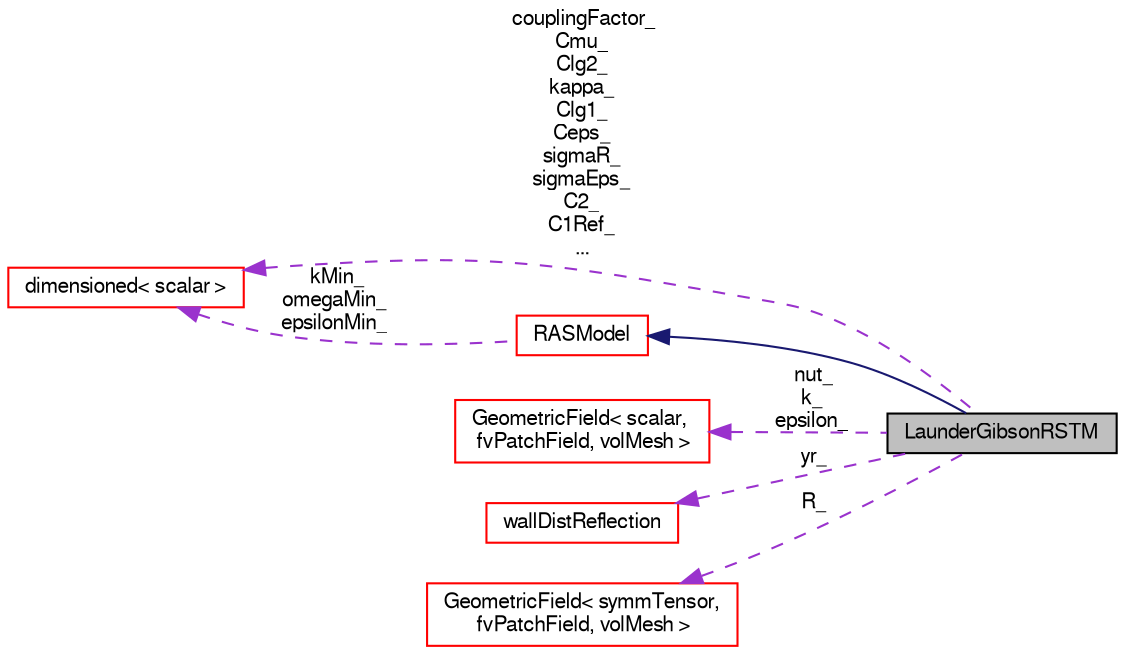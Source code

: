 digraph "LaunderGibsonRSTM"
{
  bgcolor="transparent";
  edge [fontname="FreeSans",fontsize="10",labelfontname="FreeSans",labelfontsize="10"];
  node [fontname="FreeSans",fontsize="10",shape=record];
  rankdir="LR";
  Node19 [label="LaunderGibsonRSTM",height=0.2,width=0.4,color="black", fillcolor="grey75", style="filled", fontcolor="black"];
  Node20 -> Node19 [dir="back",color="midnightblue",fontsize="10",style="solid",fontname="FreeSans"];
  Node20 [label="RASModel",height=0.2,width=0.4,color="red",URL="$a31074.html",tooltip="Abstract base class for incompressible turbulence models. "];
  Node96 -> Node20 [dir="back",color="darkorchid3",fontsize="10",style="dashed",label=" kMin_\nomegaMin_\nepsilonMin_" ,fontname="FreeSans"];
  Node96 [label="dimensioned\< scalar \>",height=0.2,width=0.4,color="red",URL="$a26366.html"];
  Node98 -> Node19 [dir="back",color="darkorchid3",fontsize="10",style="dashed",label=" nut_\nk_\nepsilon_" ,fontname="FreeSans"];
  Node98 [label="GeometricField\< scalar,\l fvPatchField, volMesh \>",height=0.2,width=0.4,color="red",URL="$a22434.html"];
  Node100 -> Node19 [dir="back",color="darkorchid3",fontsize="10",style="dashed",label=" yr_" ,fontname="FreeSans"];
  Node100 [label="wallDistReflection",height=0.2,width=0.4,color="red",URL="$a22906.html",tooltip="Wall distance and reflection vector calculation. See wallDist.H. "];
  Node108 -> Node19 [dir="back",color="darkorchid3",fontsize="10",style="dashed",label=" R_" ,fontname="FreeSans"];
  Node108 [label="GeometricField\< symmTensor,\l fvPatchField, volMesh \>",height=0.2,width=0.4,color="red",URL="$a22434.html"];
  Node96 -> Node19 [dir="back",color="darkorchid3",fontsize="10",style="dashed",label=" couplingFactor_\nCmu_\nClg2_\nkappa_\nClg1_\nCeps_\nsigmaR_\nsigmaEps_\nC2_\nC1Ref_\n..." ,fontname="FreeSans"];
}
